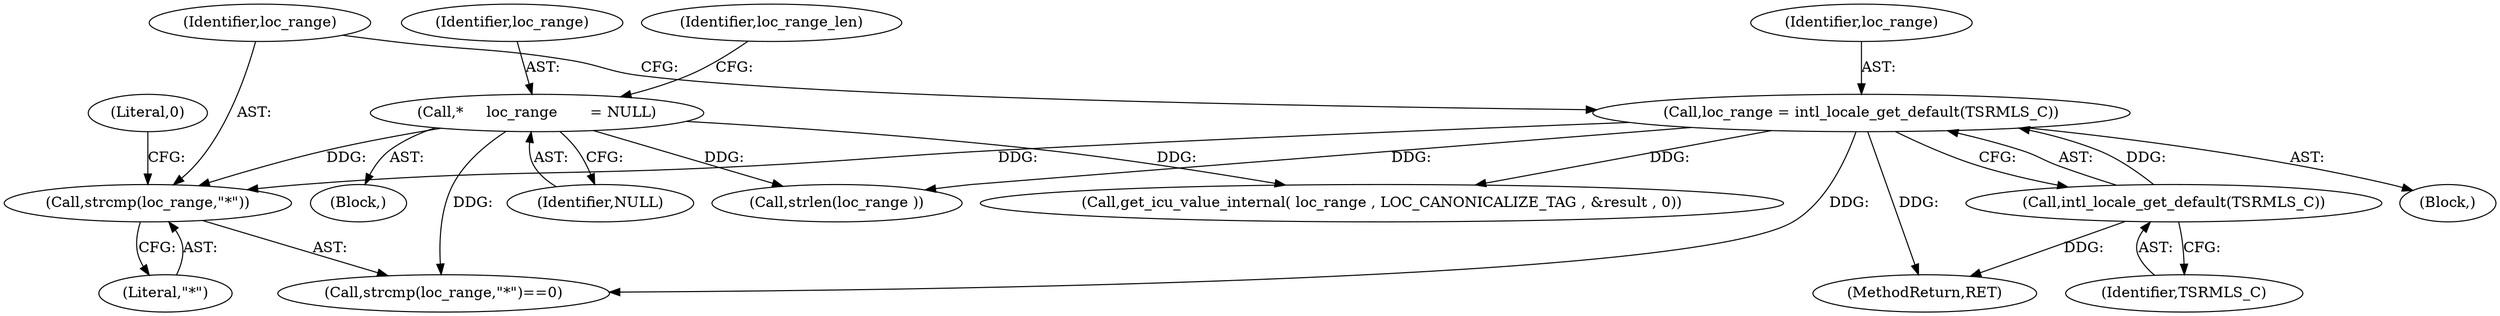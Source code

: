 digraph "0_php-src_97eff7eb57fc2320c267a949cffd622c38712484?w=1_10@API" {
"1000180" [label="(Call,strcmp(loc_range,\"*\"))"];
"1000124" [label="(Call,*     loc_range       = NULL)"];
"1000174" [label="(Call,loc_range = intl_locale_get_default(TSRMLS_C))"];
"1000176" [label="(Call,intl_locale_get_default(TSRMLS_C))"];
"1000183" [label="(Literal,0)"];
"1000191" [label="(Call,get_icu_value_internal( loc_range , LOC_CANONICALIZE_TAG , &result , 0))"];
"1000174" [label="(Call,loc_range = intl_locale_get_default(TSRMLS_C))"];
"1000176" [label="(Call,intl_locale_get_default(TSRMLS_C))"];
"1000129" [label="(Identifier,loc_range_len)"];
"1000180" [label="(Call,strcmp(loc_range,\"*\"))"];
"1000182" [label="(Literal,\"*\")"];
"1000175" [label="(Identifier,loc_range)"];
"1000179" [label="(Call,strcmp(loc_range,\"*\")==0)"];
"1000126" [label="(Identifier,NULL)"];
"1000125" [label="(Identifier,loc_range)"];
"1000431" [label="(MethodReturn,RET)"];
"1000177" [label="(Identifier,TSRMLS_C)"];
"1000181" [label="(Identifier,loc_range)"];
"1000124" [label="(Call,*     loc_range       = NULL)"];
"1000114" [label="(Block,)"];
"1000173" [label="(Block,)"];
"1000364" [label="(Call,strlen(loc_range ))"];
"1000180" -> "1000179"  [label="AST: "];
"1000180" -> "1000182"  [label="CFG: "];
"1000181" -> "1000180"  [label="AST: "];
"1000182" -> "1000180"  [label="AST: "];
"1000183" -> "1000180"  [label="CFG: "];
"1000124" -> "1000180"  [label="DDG: "];
"1000174" -> "1000180"  [label="DDG: "];
"1000124" -> "1000114"  [label="AST: "];
"1000124" -> "1000126"  [label="CFG: "];
"1000125" -> "1000124"  [label="AST: "];
"1000126" -> "1000124"  [label="AST: "];
"1000129" -> "1000124"  [label="CFG: "];
"1000124" -> "1000179"  [label="DDG: "];
"1000124" -> "1000191"  [label="DDG: "];
"1000124" -> "1000364"  [label="DDG: "];
"1000174" -> "1000173"  [label="AST: "];
"1000174" -> "1000176"  [label="CFG: "];
"1000175" -> "1000174"  [label="AST: "];
"1000176" -> "1000174"  [label="AST: "];
"1000181" -> "1000174"  [label="CFG: "];
"1000174" -> "1000431"  [label="DDG: "];
"1000176" -> "1000174"  [label="DDG: "];
"1000174" -> "1000179"  [label="DDG: "];
"1000174" -> "1000191"  [label="DDG: "];
"1000174" -> "1000364"  [label="DDG: "];
"1000176" -> "1000177"  [label="CFG: "];
"1000177" -> "1000176"  [label="AST: "];
"1000176" -> "1000431"  [label="DDG: "];
}
